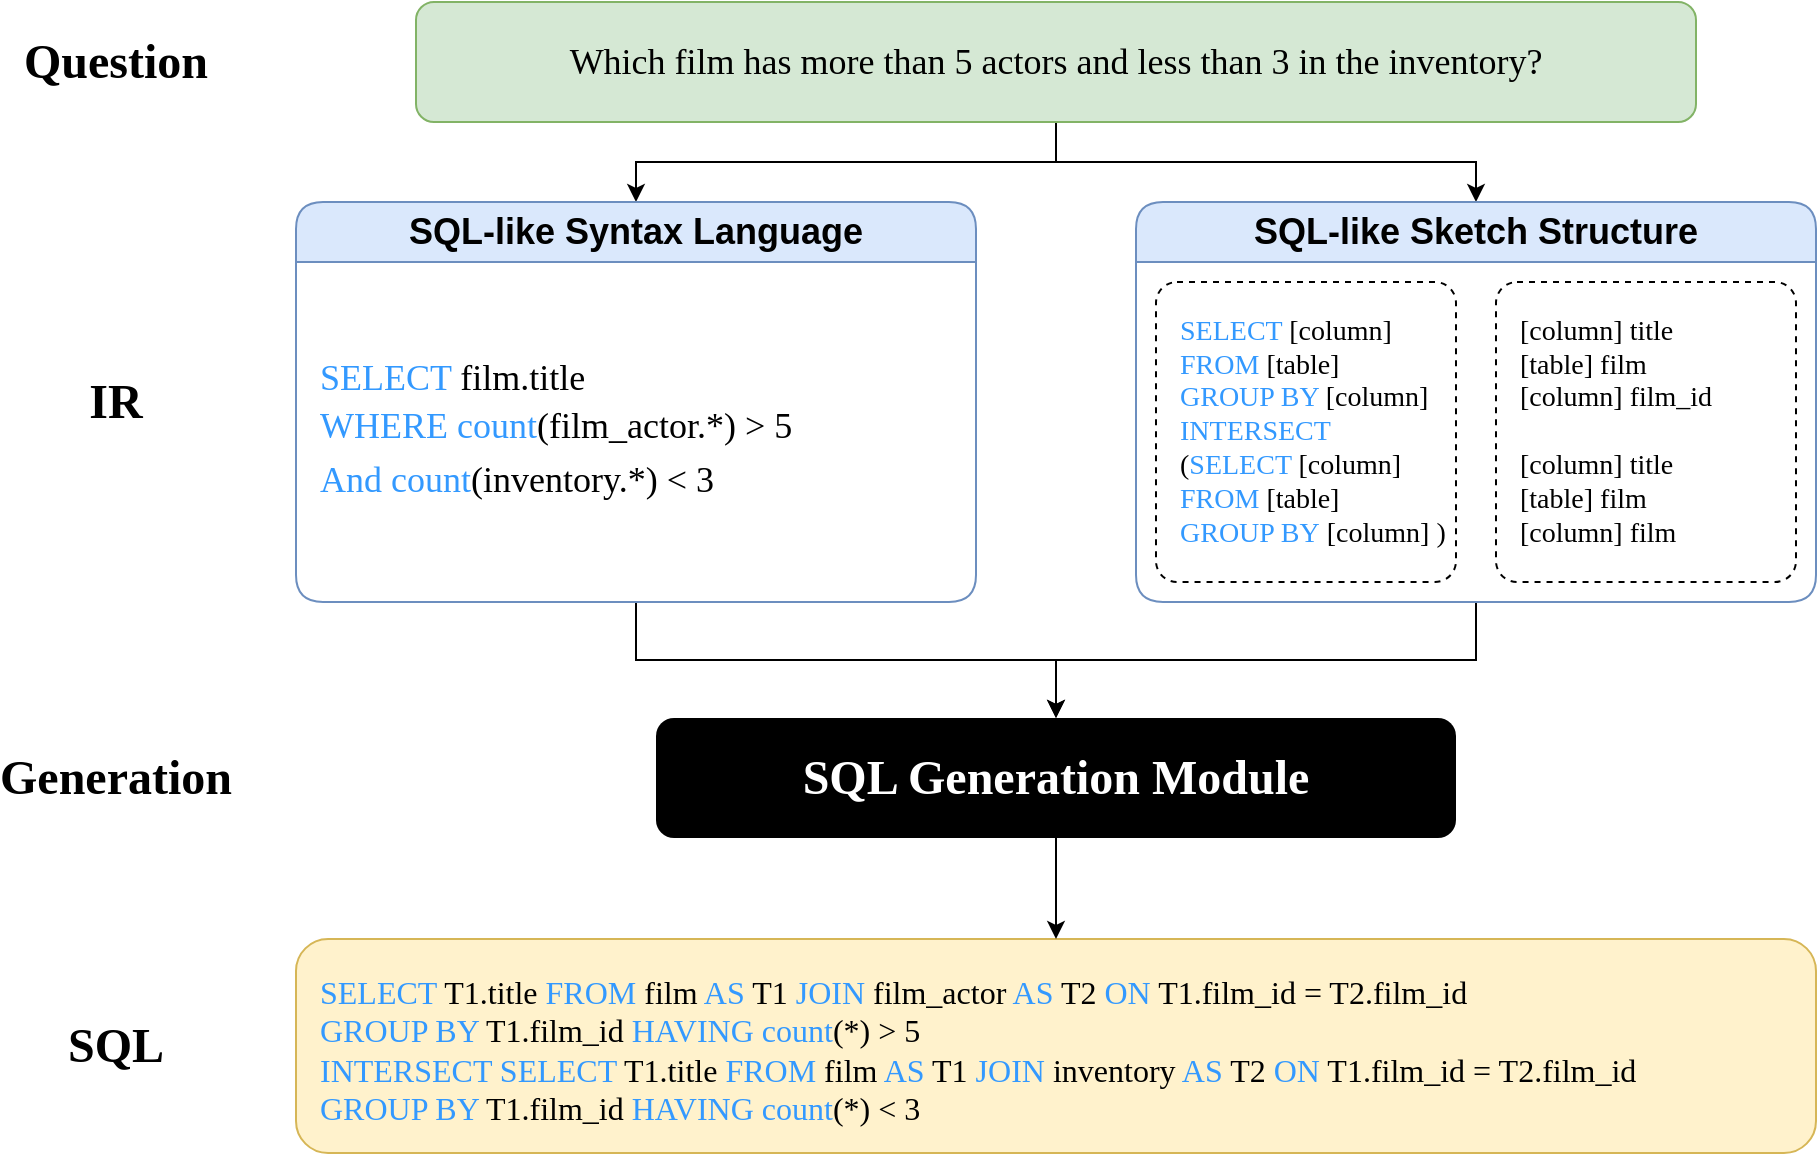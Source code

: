 <mxfile version="24.5.5" type="github">
  <diagram id="R2lEEEUBdFMjLlhIrx00" name="Page-1">
    <mxGraphModel dx="2129" dy="774" grid="1" gridSize="10" guides="1" tooltips="1" connect="1" arrows="1" fold="1" page="1" pageScale="1" pageWidth="850" pageHeight="1100" math="0" shadow="0" extFonts="Permanent Marker^https://fonts.googleapis.com/css?family=Permanent+Marker">
      <root>
        <mxCell id="0" />
        <mxCell id="1" parent="0" />
        <mxCell id="QX0yu2BB7dJz-mTAqyrR-12" style="edgeStyle=orthogonalEdgeStyle;rounded=0;orthogonalLoop=1;jettySize=auto;html=1;exitX=0.5;exitY=1;exitDx=0;exitDy=0;entryX=0.5;entryY=0;entryDx=0;entryDy=0;" parent="1" source="QX0yu2BB7dJz-mTAqyrR-1" target="QX0yu2BB7dJz-mTAqyrR-16" edge="1">
          <mxGeometry relative="1" as="geometry">
            <mxPoint x="-125" y="310" as="targetPoint" />
          </mxGeometry>
        </mxCell>
        <mxCell id="QX0yu2BB7dJz-mTAqyrR-13" style="edgeStyle=orthogonalEdgeStyle;rounded=0;orthogonalLoop=1;jettySize=auto;html=1;exitX=0.5;exitY=1;exitDx=0;exitDy=0;entryX=0.5;entryY=0;entryDx=0;entryDy=0;" parent="1" source="QX0yu2BB7dJz-mTAqyrR-1" target="QX0yu2BB7dJz-mTAqyrR-17" edge="1">
          <mxGeometry relative="1" as="geometry">
            <mxPoint x="424.941" y="310" as="targetPoint" />
          </mxGeometry>
        </mxCell>
        <mxCell id="QX0yu2BB7dJz-mTAqyrR-1" value="&lt;div class=&quot;page&quot; title=&quot;Page 2&quot; style=&quot;caret-color: rgb(0, 0, 0); color: rgb(0, 0, 0); text-align: start; font-size: 18px;&quot;&gt;&lt;div style=&quot;font-size: 18px;&quot; class=&quot;layoutArea&quot;&gt;&lt;div style=&quot;font-size: 18px;&quot; class=&quot;column&quot;&gt;&lt;p style=&quot;font-size: 18px;&quot;&gt;&lt;span style=&quot;font-size: 18px;&quot;&gt;Which film has more than 5 actors and less than 3 in the inventory?&lt;/span&gt;&lt;/p&gt;&lt;/div&gt;&lt;/div&gt;&lt;/div&gt;" style="rounded=1;whiteSpace=wrap;html=1;fillColor=#d5e8d4;strokeColor=#82b366;fontFamily=Comic Sans MS;fontSize=18;" parent="1" vertex="1">
          <mxGeometry x="-170" y="190" width="640" height="60" as="geometry" />
        </mxCell>
        <mxCell id="QX0yu2BB7dJz-mTAqyrR-10" style="edgeStyle=orthogonalEdgeStyle;rounded=0;orthogonalLoop=1;jettySize=auto;html=1;exitX=0.5;exitY=1;exitDx=0;exitDy=0;" parent="1" source="QX0yu2BB7dJz-mTAqyrR-16" target="QX0yu2BB7dJz-mTAqyrR-9" edge="1">
          <mxGeometry relative="1" as="geometry">
            <mxPoint x="-125" y="470" as="sourcePoint" />
          </mxGeometry>
        </mxCell>
        <mxCell id="QX0yu2BB7dJz-mTAqyrR-3" value="Question" style="text;html=1;align=center;verticalAlign=middle;whiteSpace=wrap;rounded=0;fontSize=24;fontStyle=1;fontFamily=Garamond;" parent="1" vertex="1">
          <mxGeometry x="-370" y="195" width="100" height="50" as="geometry" />
        </mxCell>
        <mxCell id="QX0yu2BB7dJz-mTAqyrR-4" value="IR" style="text;html=1;align=center;verticalAlign=middle;whiteSpace=wrap;rounded=0;fontSize=24;fontStyle=1;fontFamily=Garamond;" parent="1" vertex="1">
          <mxGeometry x="-370" y="365" width="100" height="50" as="geometry" />
        </mxCell>
        <mxCell id="QX0yu2BB7dJz-mTAqyrR-5" value="Generation" style="text;html=1;align=center;verticalAlign=middle;whiteSpace=wrap;rounded=0;fontSize=24;fontStyle=1;fontFamily=Garamond;" parent="1" vertex="1">
          <mxGeometry x="-370" y="553" width="100" height="50" as="geometry" />
        </mxCell>
        <mxCell id="QX0yu2BB7dJz-mTAqyrR-6" value="SQL" style="text;html=1;align=center;verticalAlign=middle;whiteSpace=wrap;rounded=0;fontSize=24;fontStyle=1;fontFamily=Garamond;" parent="1" vertex="1">
          <mxGeometry x="-370" y="687" width="100" height="50" as="geometry" />
        </mxCell>
        <mxCell id="QX0yu2BB7dJz-mTAqyrR-7" value="&lt;div style=&quot;caret-color: rgb(0, 0, 0); color: rgb(0, 0, 0); text-align: start; font-size: 19px;&quot; title=&quot;Page 2&quot; class=&quot;page&quot;&gt;&lt;div class=&quot;layoutArea&quot; style=&quot;font-size: 19px;&quot;&gt;&lt;div class=&quot;column&quot; style=&quot;font-size: 19px;&quot;&gt;&lt;div class=&quot;page&quot; title=&quot;Page 2&quot; style=&quot;font-size: 19px;&quot;&gt;&lt;div class=&quot;layoutArea&quot; style=&quot;font-size: 19px;&quot;&gt;&lt;div class=&quot;column&quot; style=&quot;font-size: 19px;&quot;&gt;&lt;p style=&quot;font-size: 19px;&quot;&gt;&lt;br&gt;&lt;/p&gt;&lt;/div&gt;&lt;/div&gt;&lt;/div&gt;&lt;/div&gt;&lt;/div&gt;&lt;/div&gt;" style="rounded=1;whiteSpace=wrap;html=1;fillColor=#fff2cc;strokeColor=#d6b656;fontFamily=Comic Sans MS;fontSize=19;" parent="1" vertex="1">
          <mxGeometry x="-230" y="658.5" width="760" height="107" as="geometry" />
        </mxCell>
        <mxCell id="QX0yu2BB7dJz-mTAqyrR-11" style="edgeStyle=orthogonalEdgeStyle;rounded=0;orthogonalLoop=1;jettySize=auto;html=1;exitX=0.5;exitY=1;exitDx=0;exitDy=0;entryX=0.5;entryY=0;entryDx=0;entryDy=0;" parent="1" source="QX0yu2BB7dJz-mTAqyrR-17" target="QX0yu2BB7dJz-mTAqyrR-9" edge="1">
          <mxGeometry relative="1" as="geometry">
            <mxPoint x="160" y="480" as="targetPoint" />
            <mxPoint x="425.0" y="470" as="sourcePoint" />
          </mxGeometry>
        </mxCell>
        <mxCell id="QX0yu2BB7dJz-mTAqyrR-14" style="edgeStyle=orthogonalEdgeStyle;rounded=0;orthogonalLoop=1;jettySize=auto;html=1;exitX=0.5;exitY=1;exitDx=0;exitDy=0;entryX=0.5;entryY=0;entryDx=0;entryDy=0;" parent="1" source="QX0yu2BB7dJz-mTAqyrR-9" target="QX0yu2BB7dJz-mTAqyrR-7" edge="1">
          <mxGeometry relative="1" as="geometry" />
        </mxCell>
        <mxCell id="QX0yu2BB7dJz-mTAqyrR-9" value="&lt;div style=&quot;caret-color: rgb(0, 0, 0); text-align: start; font-size: 24px;&quot; title=&quot;Page 2&quot; class=&quot;page&quot;&gt;&lt;div class=&quot;layoutArea&quot; style=&quot;font-size: 24px;&quot;&gt;&lt;div class=&quot;column&quot; style=&quot;font-size: 24px;&quot;&gt;&lt;p style=&quot;font-size: 24px;&quot;&gt;&lt;span style=&quot;font-size: 24px;&quot;&gt;SQL Generation Module&lt;/span&gt;&lt;/p&gt;&lt;/div&gt;&lt;/div&gt;&lt;/div&gt;" style="rounded=1;whiteSpace=wrap;html=1;fillColor=#000000;strokeColor=none;fontFamily=Garamond;fontSize=24;fontStyle=1;fontColor=#FFFFFF;" parent="1" vertex="1">
          <mxGeometry x="-50" y="548" width="400" height="60" as="geometry" />
        </mxCell>
        <mxCell id="QX0yu2BB7dJz-mTAqyrR-16" value="SQL-like Syntax Language" style="swimlane;whiteSpace=wrap;html=1;fillColor=#dae8fc;strokeColor=#6c8ebf;rounded=1;startSize=30;fontSize=18;" parent="1" vertex="1">
          <mxGeometry x="-230" y="290" width="340" height="200" as="geometry" />
        </mxCell>
        <mxCell id="QX0yu2BB7dJz-mTAqyrR-19" value="&lt;font style=&quot;font-size: 18px;&quot;&gt;&lt;font style=&quot;font-size: 18px;&quot; color=&quot;#3399ff&quot;&gt;SELECT&lt;/font&gt;&lt;font style=&quot;font-size: 18px;&quot; color=&quot;#99ccff&quot;&gt; &lt;/font&gt;film.title&amp;nbsp;&lt;/font&gt;&lt;div style=&quot;font-size: 18px; line-height: 150%;&quot;&gt;&lt;font style=&quot;font-size: 18px;&quot;&gt;&lt;font style=&quot;font-size: 18px;&quot; color=&quot;#3399ff&quot;&gt;&lt;span style=&quot;font-size: 18px;&quot;&gt;WHERE count&lt;/span&gt;&lt;/font&gt;&lt;span style=&quot;font-size: 18px;&quot;&gt;(&lt;/span&gt;film_actor.*&lt;span style=&quot;font-size: 18px;&quot;&gt;) &amp;gt;&amp;nbsp;&lt;/span&gt;5&lt;/font&gt;&lt;/div&gt;&lt;div style=&quot;font-size: 18px; line-height: 150%;&quot;&gt;&lt;font style=&quot;font-size: 18px;&quot;&gt;&lt;font style=&quot;font-size: 18px;&quot; color=&quot;#3399ff&quot;&gt;&lt;span style=&quot;font-size: 18px;&quot;&gt;And count&lt;/span&gt;&lt;/font&gt;&lt;span style=&quot;font-size: 18px;&quot;&gt;(&lt;/span&gt;inventory.*&lt;span style=&quot;font-size: 18px;&quot;&gt;) &amp;lt;&amp;nbsp;&lt;/span&gt;3&lt;/font&gt;&lt;/div&gt;" style="text;html=1;align=left;verticalAlign=middle;whiteSpace=wrap;rounded=1;fontFamily=Comic Sans MS;fontSize=18;" parent="QX0yu2BB7dJz-mTAqyrR-16" vertex="1">
          <mxGeometry x="10" y="30" width="320" height="170" as="geometry" />
        </mxCell>
        <mxCell id="QX0yu2BB7dJz-mTAqyrR-17" value="SQL-like Sketch Structure" style="swimlane;whiteSpace=wrap;html=1;fillColor=#dae8fc;strokeColor=#6c8ebf;rounded=1;startSize=30;fontSize=18;" parent="1" vertex="1">
          <mxGeometry x="190" y="290" width="340" height="200" as="geometry" />
        </mxCell>
        <mxCell id="DOB1stPc7QMKQ5hxNXqe-1" value="" style="rounded=1;whiteSpace=wrap;html=1;dashed=1;arcSize=7;" vertex="1" parent="QX0yu2BB7dJz-mTAqyrR-17">
          <mxGeometry x="10" y="40" width="150" height="150" as="geometry" />
        </mxCell>
        <mxCell id="DOB1stPc7QMKQ5hxNXqe-2" value="" style="rounded=1;whiteSpace=wrap;html=1;dashed=1;arcSize=7;" vertex="1" parent="QX0yu2BB7dJz-mTAqyrR-17">
          <mxGeometry x="180" y="40" width="150" height="150" as="geometry" />
        </mxCell>
        <mxCell id="DOB1stPc7QMKQ5hxNXqe-3" value="&lt;div style=&quot;font-size: 14px;&quot;&gt;&lt;font color=&quot;#3399ff&quot;&gt;SELECT &lt;/font&gt;[column]&lt;br&gt;&lt;/div&gt;&lt;div style=&quot;font-size: 14px;&quot;&gt;&lt;font color=&quot;#3399ff&quot;&gt;FROM &lt;/font&gt;[table]&lt;/div&gt;&lt;div style=&quot;font-size: 14px;&quot;&gt;&lt;font color=&quot;#3399ff&quot;&gt;GROUP BY &lt;/font&gt;[column]&lt;/div&gt;&lt;div style=&quot;font-size: 14px;&quot;&gt;&lt;font color=&quot;#3399ff&quot;&gt;INTERSECT&lt;/font&gt;&lt;/div&gt;&lt;div style=&quot;font-size: 14px;&quot;&gt;(&lt;font color=&quot;#3399ff&quot;&gt;SELECT &lt;/font&gt;[column]&lt;/div&gt;&lt;div style=&quot;font-size: 14px;&quot;&gt;&lt;font color=&quot;#3399ff&quot;&gt;FROM &lt;/font&gt;[table]&lt;/div&gt;&lt;div style=&quot;font-size: 14px;&quot;&gt;&lt;font color=&quot;#3399ff&quot;&gt;GROUP BY&lt;/font&gt;&amp;nbsp;[column] )&lt;br style=&quot;font-size: 14px;&quot;&gt;&lt;/div&gt;" style="text;html=1;align=left;verticalAlign=middle;whiteSpace=wrap;rounded=1;fontSize=14;fontFamily=Comic Sans MS;" vertex="1" parent="QX0yu2BB7dJz-mTAqyrR-17">
          <mxGeometry x="20" y="40" width="140" height="150" as="geometry" />
        </mxCell>
        <mxCell id="DOB1stPc7QMKQ5hxNXqe-4" value="&lt;div style=&quot;font-size: 14px;&quot;&gt;[column] title &lt;font color=&quot;#3399ff&quot;&gt;&lt;/font&gt;&lt;/div&gt;&lt;div style=&quot;font-size: 14px;&quot;&gt;[table] film&lt;br&gt;&lt;/div&gt;&lt;div style=&quot;font-size: 14px;&quot;&gt;[column] film_id&amp;nbsp; &lt;/div&gt;&lt;div style=&quot;font-size: 14px;&quot;&gt;&lt;br&gt;&lt;/div&gt;&lt;div style=&quot;font-size: 14px;&quot;&gt;[column] title&lt;br&gt;&lt;/div&gt;&lt;div style=&quot;font-size: 14px;&quot;&gt;[table] film&lt;br&gt;&lt;/div&gt;&lt;div style=&quot;font-size: 14px;&quot;&gt;[column] film&lt;br style=&quot;font-size: 14px;&quot;&gt;&lt;/div&gt;" style="text;html=1;align=left;verticalAlign=middle;whiteSpace=wrap;rounded=1;fontSize=14;fontFamily=Comic Sans MS;" vertex="1" parent="QX0yu2BB7dJz-mTAqyrR-17">
          <mxGeometry x="190" y="40" width="140" height="150" as="geometry" />
        </mxCell>
        <mxCell id="QX0yu2BB7dJz-mTAqyrR-21" value="&lt;div style=&quot;font-size: 16px;&quot;&gt;&lt;font color=&quot;#3399ff&quot;&gt;SELECT &lt;/font&gt;T1.title &lt;font color=&quot;#3399ff&quot;&gt;FROM &lt;/font&gt;film &lt;font color=&quot;#3399ff&quot;&gt;AS &lt;/font&gt;T1 &lt;font color=&quot;#3399ff&quot;&gt;JOIN &lt;/font&gt;film_actor &lt;font color=&quot;#3399ff&quot;&gt;AS &lt;/font&gt;T2 &lt;font color=&quot;#3399ff&quot;&gt;ON &lt;/font&gt;T1.film_id = T2.film_id&amp;nbsp;&lt;/div&gt;&lt;div style=&quot;font-size: 16px;&quot;&gt;&lt;font color=&quot;#3399ff&quot;&gt;GROUP BY&lt;/font&gt; T1.film_id &lt;font color=&quot;#3399ff&quot;&gt;HAVING count&lt;/font&gt;(*) &amp;gt; 5&amp;nbsp;&lt;/div&gt;&lt;div style=&quot;font-size: 16px;&quot;&gt;&lt;font color=&quot;#3399ff&quot;&gt;INTERSECT SELECT&lt;/font&gt; T1.title &lt;font color=&quot;#3399ff&quot;&gt;FROM &lt;/font&gt;film &lt;font color=&quot;#3399ff&quot;&gt;AS &lt;/font&gt;T1 &lt;font color=&quot;#3399ff&quot;&gt;JOIN &lt;/font&gt;inventory &lt;font color=&quot;#3399ff&quot;&gt;AS &lt;/font&gt;T2 &lt;font color=&quot;#3399ff&quot;&gt;ON &lt;/font&gt;T1.film_id = T2.film_id&amp;nbsp;&lt;/div&gt;&lt;div style=&quot;font-size: 16px;&quot;&gt;&lt;font color=&quot;#3399ff&quot;&gt;GROUP BY &lt;/font&gt;T1.film_id &lt;font color=&quot;#3399ff&quot;&gt;HAVING count&lt;/font&gt;(*) &amp;lt; 3&lt;/div&gt;" style="text;html=1;align=left;verticalAlign=middle;whiteSpace=wrap;rounded=1;fontSize=16;fontFamily=Comic Sans MS;" parent="1" vertex="1">
          <mxGeometry x="-220" y="658.5" width="750" height="111.5" as="geometry" />
        </mxCell>
      </root>
    </mxGraphModel>
  </diagram>
</mxfile>
